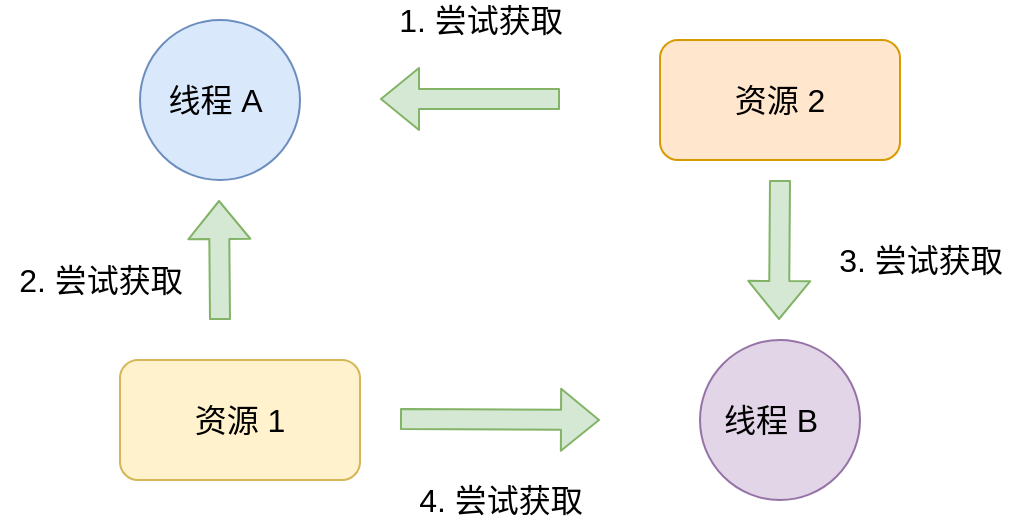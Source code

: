 <mxfile version="14.4.9" type="github">
  <diagram id="bYEiUcRXVPPCOxcH1NxS" name="第 1 页">
    <mxGraphModel dx="937" dy="541" grid="1" gridSize="10" guides="1" tooltips="1" connect="1" arrows="1" fold="1" page="1" pageScale="1" pageWidth="827" pageHeight="1169" math="0" shadow="0">
      <root>
        <mxCell id="0" />
        <mxCell id="1" parent="0" />
        <mxCell id="AjbFdXImqJTr48U0sfWv-1" value="线程 A&amp;nbsp;" style="ellipse;whiteSpace=wrap;html=1;aspect=fixed;fillColor=#dae8fc;strokeColor=#6c8ebf;fontSize=16;verticalAlign=middle;" vertex="1" parent="1">
          <mxGeometry x="230" y="120" width="80" height="80" as="geometry" />
        </mxCell>
        <mxCell id="AjbFdXImqJTr48U0sfWv-2" value="资源 1" style="rounded=1;whiteSpace=wrap;html=1;fontSize=16;fillColor=#fff2cc;strokeColor=#d6b656;verticalAlign=middle;" vertex="1" parent="1">
          <mxGeometry x="220" y="290" width="120" height="60" as="geometry" />
        </mxCell>
        <mxCell id="AjbFdXImqJTr48U0sfWv-3" value="线程 B &amp;nbsp;" style="ellipse;whiteSpace=wrap;html=1;aspect=fixed;fillColor=#e1d5e7;strokeColor=#9673a6;fontSize=16;verticalAlign=middle;" vertex="1" parent="1">
          <mxGeometry x="510" y="280" width="80" height="80" as="geometry" />
        </mxCell>
        <mxCell id="AjbFdXImqJTr48U0sfWv-4" value="资源 2" style="rounded=1;whiteSpace=wrap;html=1;fontSize=16;fillColor=#ffe6cc;strokeColor=#d79b00;verticalAlign=middle;" vertex="1" parent="1">
          <mxGeometry x="490" y="130" width="120" height="60" as="geometry" />
        </mxCell>
        <mxCell id="AjbFdXImqJTr48U0sfWv-6" value="" style="shape=flexArrow;endArrow=classic;html=1;fillColor=#d5e8d4;strokeColor=#82b366;fontSize=16;" edge="1" parent="1">
          <mxGeometry width="50" height="50" relative="1" as="geometry">
            <mxPoint x="360" y="319.5" as="sourcePoint" />
            <mxPoint x="460" y="320" as="targetPoint" />
          </mxGeometry>
        </mxCell>
        <mxCell id="AjbFdXImqJTr48U0sfWv-7" value="" style="shape=flexArrow;endArrow=classic;html=1;fillColor=#d5e8d4;strokeColor=#82b366;fontSize=16;" edge="1" parent="1">
          <mxGeometry width="50" height="50" relative="1" as="geometry">
            <mxPoint x="440" y="159.5" as="sourcePoint" />
            <mxPoint x="350" y="159.5" as="targetPoint" />
          </mxGeometry>
        </mxCell>
        <mxCell id="AjbFdXImqJTr48U0sfWv-8" value="" style="shape=flexArrow;endArrow=classic;html=1;fillColor=#d5e8d4;strokeColor=#82b366;fontSize=16;" edge="1" parent="1">
          <mxGeometry width="50" height="50" relative="1" as="geometry">
            <mxPoint x="270" y="270" as="sourcePoint" />
            <mxPoint x="269.5" y="210" as="targetPoint" />
          </mxGeometry>
        </mxCell>
        <mxCell id="AjbFdXImqJTr48U0sfWv-9" value="1. 尝试获取" style="text;html=1;align=center;verticalAlign=middle;resizable=0;points=[];autosize=1;fontSize=16;" vertex="1" parent="1">
          <mxGeometry x="350" y="110" width="100" height="20" as="geometry" />
        </mxCell>
        <mxCell id="AjbFdXImqJTr48U0sfWv-10" value="4. 尝试获取" style="text;html=1;align=center;verticalAlign=middle;resizable=0;points=[];autosize=1;fontSize=16;" vertex="1" parent="1">
          <mxGeometry x="360" y="350" width="100" height="20" as="geometry" />
        </mxCell>
        <mxCell id="AjbFdXImqJTr48U0sfWv-13" value="2. 尝试获取" style="text;html=1;align=center;verticalAlign=middle;resizable=0;points=[];autosize=1;fontSize=16;" vertex="1" parent="1">
          <mxGeometry x="160" y="240" width="100" height="20" as="geometry" />
        </mxCell>
        <mxCell id="AjbFdXImqJTr48U0sfWv-14" value="3. 尝试获取" style="text;html=1;align=center;verticalAlign=middle;resizable=0;points=[];autosize=1;fontSize=16;" vertex="1" parent="1">
          <mxGeometry x="570" y="230" width="100" height="20" as="geometry" />
        </mxCell>
        <mxCell id="AjbFdXImqJTr48U0sfWv-15" value="" style="shape=flexArrow;endArrow=classic;html=1;fillColor=#d5e8d4;strokeColor=#82b366;fontSize=16;" edge="1" parent="1">
          <mxGeometry width="50" height="50" relative="1" as="geometry">
            <mxPoint x="550" y="200" as="sourcePoint" />
            <mxPoint x="549.5" y="270" as="targetPoint" />
          </mxGeometry>
        </mxCell>
      </root>
    </mxGraphModel>
  </diagram>
</mxfile>
